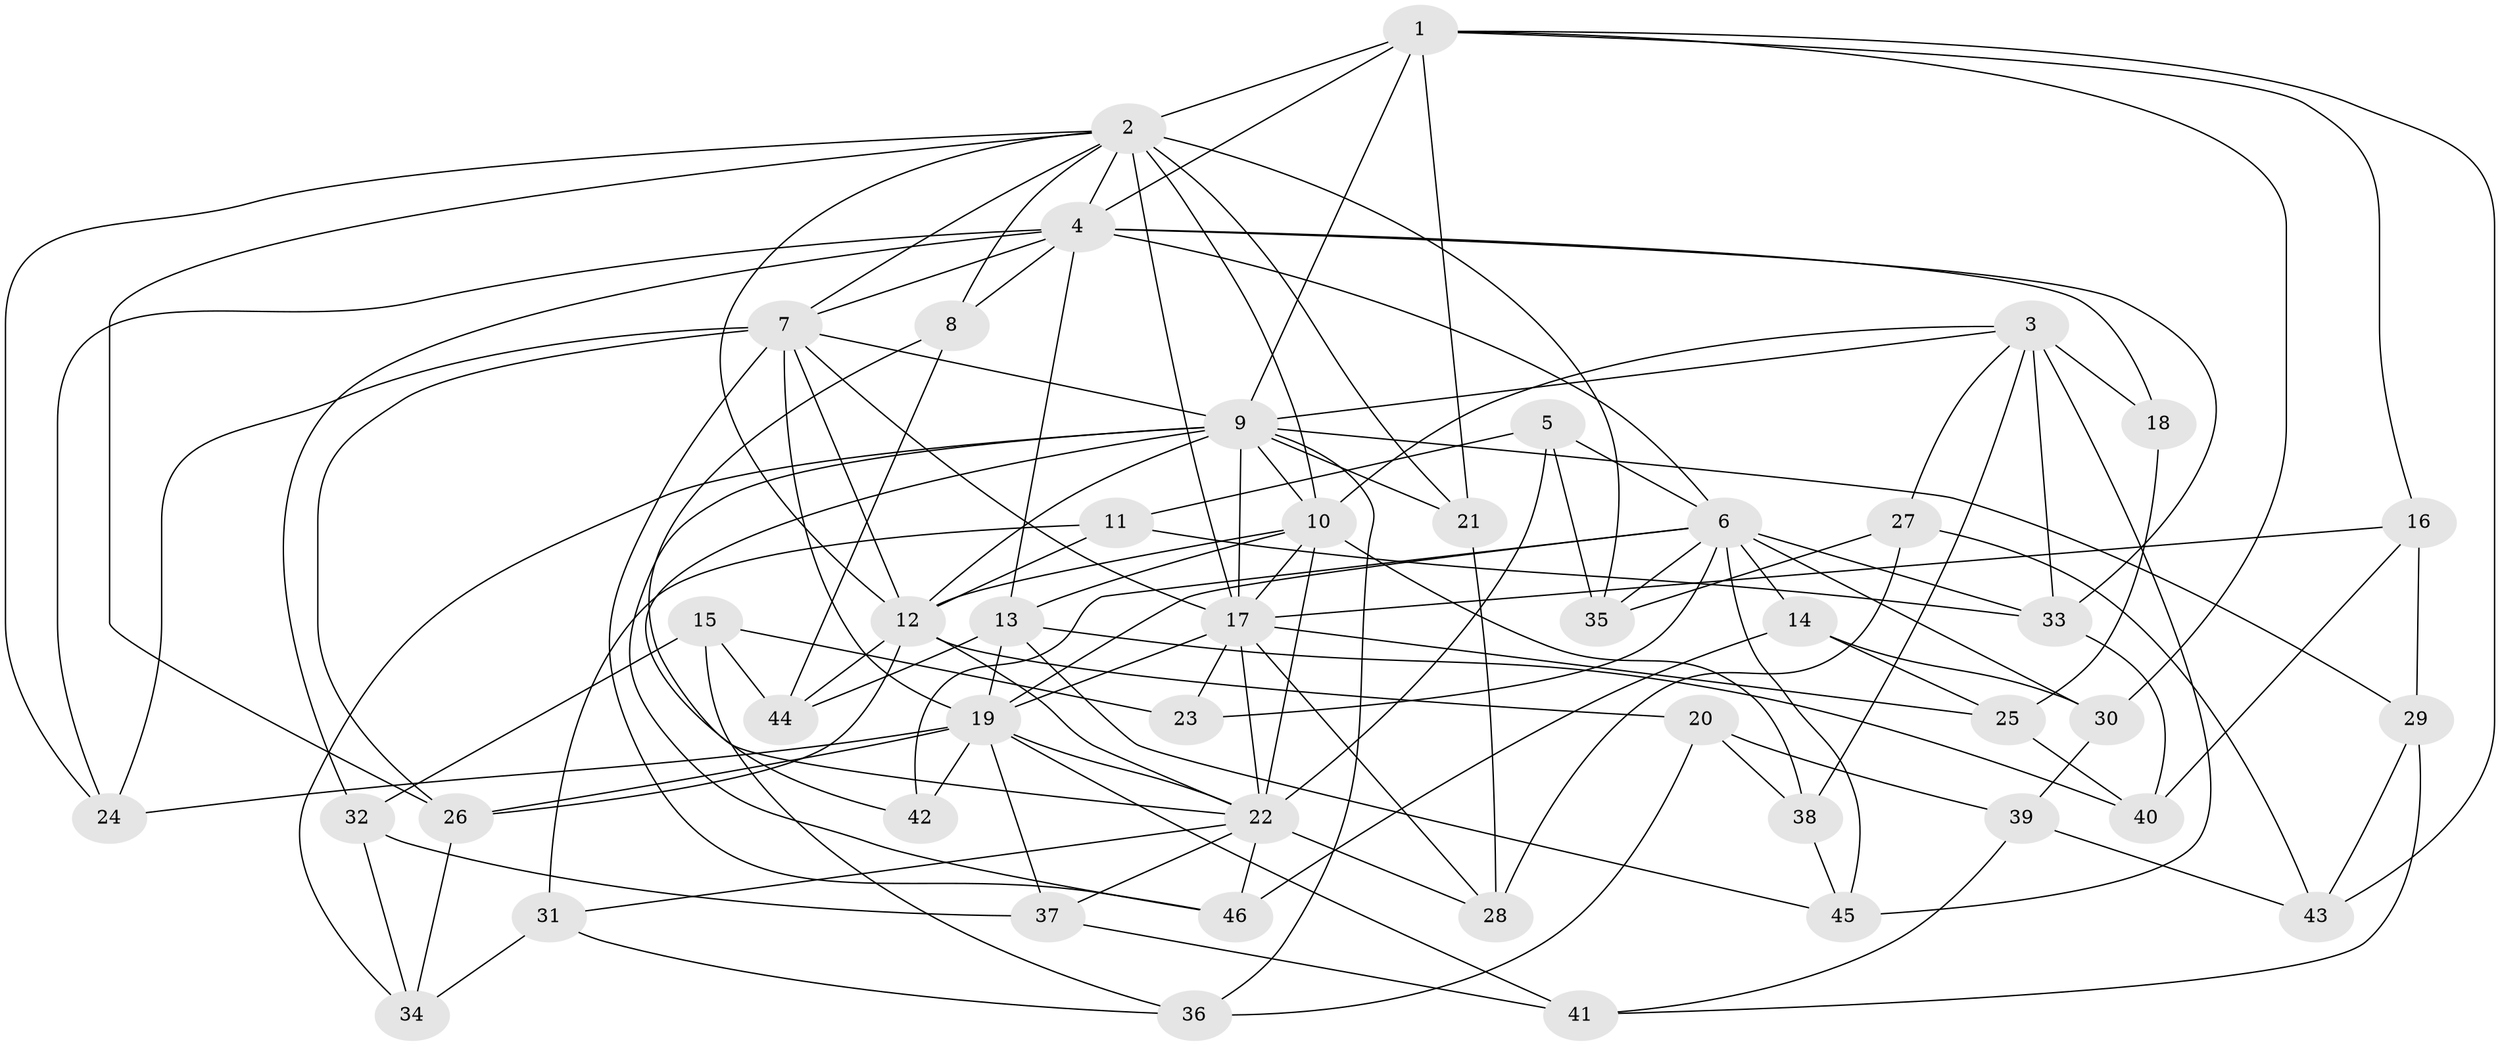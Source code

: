 // original degree distribution, {4: 1.0}
// Generated by graph-tools (version 1.1) at 2025/37/03/09/25 02:37:47]
// undirected, 46 vertices, 125 edges
graph export_dot {
graph [start="1"]
  node [color=gray90,style=filled];
  1;
  2;
  3;
  4;
  5;
  6;
  7;
  8;
  9;
  10;
  11;
  12;
  13;
  14;
  15;
  16;
  17;
  18;
  19;
  20;
  21;
  22;
  23;
  24;
  25;
  26;
  27;
  28;
  29;
  30;
  31;
  32;
  33;
  34;
  35;
  36;
  37;
  38;
  39;
  40;
  41;
  42;
  43;
  44;
  45;
  46;
  1 -- 2 [weight=2.0];
  1 -- 4 [weight=1.0];
  1 -- 9 [weight=1.0];
  1 -- 16 [weight=1.0];
  1 -- 21 [weight=1.0];
  1 -- 30 [weight=1.0];
  1 -- 43 [weight=1.0];
  2 -- 4 [weight=1.0];
  2 -- 7 [weight=1.0];
  2 -- 8 [weight=1.0];
  2 -- 10 [weight=1.0];
  2 -- 12 [weight=1.0];
  2 -- 17 [weight=1.0];
  2 -- 21 [weight=1.0];
  2 -- 24 [weight=1.0];
  2 -- 26 [weight=1.0];
  2 -- 35 [weight=1.0];
  3 -- 9 [weight=1.0];
  3 -- 10 [weight=1.0];
  3 -- 18 [weight=2.0];
  3 -- 27 [weight=1.0];
  3 -- 33 [weight=3.0];
  3 -- 38 [weight=1.0];
  3 -- 45 [weight=1.0];
  4 -- 6 [weight=1.0];
  4 -- 7 [weight=1.0];
  4 -- 8 [weight=1.0];
  4 -- 13 [weight=1.0];
  4 -- 18 [weight=1.0];
  4 -- 24 [weight=1.0];
  4 -- 32 [weight=1.0];
  4 -- 33 [weight=1.0];
  5 -- 6 [weight=1.0];
  5 -- 11 [weight=1.0];
  5 -- 22 [weight=1.0];
  5 -- 35 [weight=1.0];
  6 -- 14 [weight=1.0];
  6 -- 19 [weight=1.0];
  6 -- 23 [weight=2.0];
  6 -- 30 [weight=1.0];
  6 -- 33 [weight=2.0];
  6 -- 35 [weight=1.0];
  6 -- 42 [weight=1.0];
  6 -- 45 [weight=1.0];
  7 -- 9 [weight=1.0];
  7 -- 12 [weight=2.0];
  7 -- 17 [weight=1.0];
  7 -- 19 [weight=2.0];
  7 -- 24 [weight=1.0];
  7 -- 26 [weight=2.0];
  7 -- 46 [weight=1.0];
  8 -- 22 [weight=1.0];
  8 -- 44 [weight=1.0];
  9 -- 10 [weight=1.0];
  9 -- 12 [weight=1.0];
  9 -- 17 [weight=1.0];
  9 -- 21 [weight=1.0];
  9 -- 29 [weight=1.0];
  9 -- 34 [weight=1.0];
  9 -- 36 [weight=1.0];
  9 -- 42 [weight=1.0];
  9 -- 46 [weight=1.0];
  10 -- 12 [weight=1.0];
  10 -- 13 [weight=1.0];
  10 -- 17 [weight=1.0];
  10 -- 22 [weight=1.0];
  10 -- 38 [weight=1.0];
  11 -- 12 [weight=1.0];
  11 -- 31 [weight=1.0];
  11 -- 33 [weight=1.0];
  12 -- 20 [weight=1.0];
  12 -- 22 [weight=1.0];
  12 -- 26 [weight=1.0];
  12 -- 44 [weight=1.0];
  13 -- 19 [weight=1.0];
  13 -- 40 [weight=1.0];
  13 -- 44 [weight=1.0];
  13 -- 45 [weight=1.0];
  14 -- 25 [weight=1.0];
  14 -- 30 [weight=1.0];
  14 -- 46 [weight=1.0];
  15 -- 23 [weight=1.0];
  15 -- 32 [weight=1.0];
  15 -- 36 [weight=1.0];
  15 -- 44 [weight=1.0];
  16 -- 17 [weight=1.0];
  16 -- 29 [weight=1.0];
  16 -- 40 [weight=1.0];
  17 -- 19 [weight=1.0];
  17 -- 22 [weight=1.0];
  17 -- 23 [weight=1.0];
  17 -- 25 [weight=1.0];
  17 -- 28 [weight=1.0];
  18 -- 25 [weight=1.0];
  19 -- 22 [weight=1.0];
  19 -- 24 [weight=1.0];
  19 -- 26 [weight=1.0];
  19 -- 37 [weight=1.0];
  19 -- 41 [weight=1.0];
  19 -- 42 [weight=2.0];
  20 -- 36 [weight=1.0];
  20 -- 38 [weight=1.0];
  20 -- 39 [weight=1.0];
  21 -- 28 [weight=1.0];
  22 -- 28 [weight=1.0];
  22 -- 31 [weight=1.0];
  22 -- 37 [weight=1.0];
  22 -- 46 [weight=1.0];
  25 -- 40 [weight=1.0];
  26 -- 34 [weight=1.0];
  27 -- 28 [weight=1.0];
  27 -- 35 [weight=1.0];
  27 -- 43 [weight=1.0];
  29 -- 41 [weight=1.0];
  29 -- 43 [weight=1.0];
  30 -- 39 [weight=1.0];
  31 -- 34 [weight=1.0];
  31 -- 36 [weight=1.0];
  32 -- 34 [weight=1.0];
  32 -- 37 [weight=1.0];
  33 -- 40 [weight=1.0];
  37 -- 41 [weight=1.0];
  38 -- 45 [weight=1.0];
  39 -- 41 [weight=1.0];
  39 -- 43 [weight=1.0];
}
